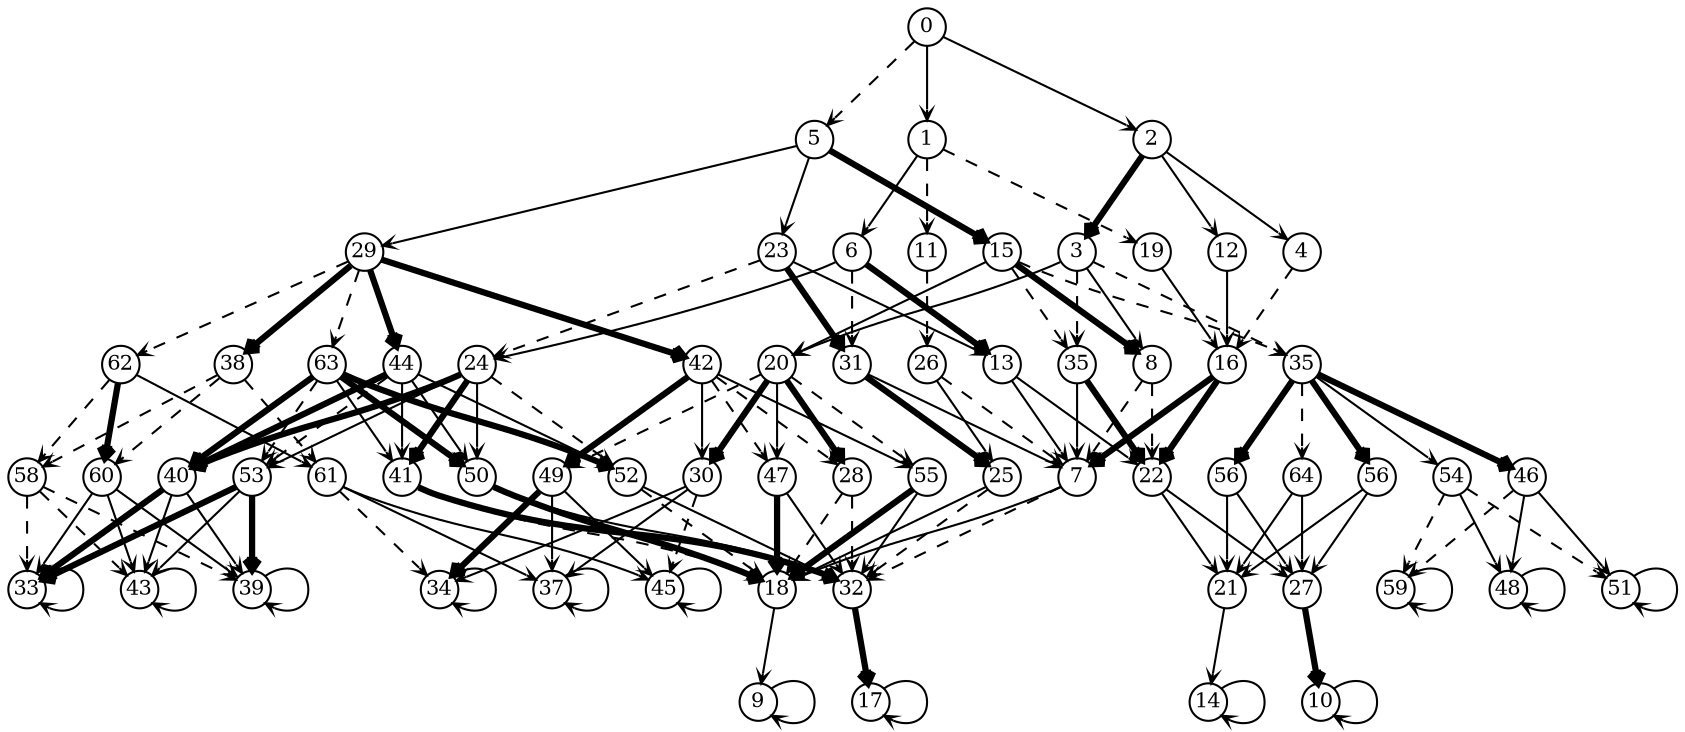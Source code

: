 digraph G {
  node [shape=circle,width=.25,height=.25,fixedsize=true,fontsize=10];
  edge [arrowhead="vee",arrowsize=.5];
  s0 [label="0"];
  s1 [label="5"];
  s2 [label="1"];
  s3 [label="2"];
  s4 [label="29"];
  s5 [label="23"];
  s6 [label="6"];
  s7 [label="11"];
  s8 [label="15"];
  s9 [label="3"];
  s10 [label="19"];
  s11 [label="12"];
  s12 [label="4"];
  s13 [label="62"];
  s14 [label="38"];
  s15 [label="63"];
  s16 [label="44"];
  s17 [label="24"];
  s18 [label="42"];
  s19 [label="20"];
  s20 [label="31"];
  s21 [label="26"];
  s22 [label="13"];
  s23 [label="35"];
  s24 [label="8"];
  s25 [label="16"];
  s26 [label="35"];
  s27 [label="60"];
  s28 [label="58"];
  s29 [label="40"];
  s30 [label="53"];
  s31 [label="61"];
  s32 [label="30"];
  s33 [label="49"];
  s34 [label="41"];
  s35 [label="50"];
  s36 [label="52"];
  s37 [label="28"];
  s38 [label="55"];
  s39 [label="47"];
  s40 [label="25"];
  s41 [label="7"];
  s42 [label="54"];
  s43 [label="46"];
  s44 [label="22"];
  s45 [label="64"];
  s46 [label="56"];
  s47 [label="56"];
  s48 [label="43"];
  s49 [label="39"];
  s50 [label="33"];
  s51 [label="45"];
  s52 [label="34"];
  s53 [label="37"];
  s54 [label="18"];
  s55 [label="32"];
  s56 [label="48"];
  s57 [label="51"];
  s58 [label="59"];
  s59 [label="21"];
  s60 [label="27"];
  s61 [label="9"];
  s62 [label="17"];
  s63 [label="14"];
  s64 [label="10"];
  s0 -> s1 [style=dashed];
  s0 -> s2 [penwidth=1];
  s0 -> s3 [penwidth=1];
  s1 -> s4 [penwidth=1];
  s1 -> s5 [penwidth=1];
  s1 -> s8 [penwidth=3];
  s2 -> s6 [penwidth=1];
  s2 -> s7 [style=dashed];
  s2 -> s10 [style=dashed];
  s3 -> s9 [penwidth=3];
  s3 -> s11 [penwidth=1];
  s3 -> s12 [penwidth=1];
  s4 -> s13 [style=dashed];
  s4 -> s14 [penwidth=3];
  s4 -> s15 [style=dashed];
  s4 -> s16 [penwidth=3];
  s4 -> s18 [penwidth=3];
  s5 -> s17 [style=dashed];
  s5 -> s20 [penwidth=3];
  s5 -> s22 [penwidth=1];
  s6 -> s17 [penwidth=1];
  s6 -> s20 [style=dashed];
  s6 -> s22 [penwidth=3];
  s7 -> s21 [style=dashed];
  s8 -> s19 [penwidth=1];
  s8 -> s23 [style=dashed];
  s8 -> s24 [penwidth=3];
  s8 -> s26 [style=dashed];
  s9 -> s19 [penwidth=1];
  s9 -> s23 [style=dashed];
  s9 -> s24 [penwidth=1];
  s9 -> s26 [style=dashed];
  s10 -> s25 [penwidth=1];
  s11 -> s25 [penwidth=1];
  s12 -> s25 [style=dashed];
  s13 -> s27 [penwidth=3];
  s13 -> s28 [style=dashed];
  s13 -> s31 [penwidth=1];
  s14 -> s27 [style=dashed];
  s14 -> s28 [style=dashed];
  s14 -> s31 [style=dashed];
  s15 -> s29 [penwidth=3];
  s15 -> s30 [style=dashed];
  s15 -> s34 [penwidth=1];
  s15 -> s35 [penwidth=3];
  s15 -> s36 [penwidth=3];
  s16 -> s29 [penwidth=3];
  s16 -> s30 [style=dashed];
  s16 -> s34 [penwidth=1];
  s16 -> s35 [penwidth=1];
  s16 -> s36 [penwidth=1];
  s17 -> s29 [penwidth=3];
  s17 -> s30 [penwidth=1];
  s17 -> s34 [penwidth=3];
  s17 -> s35 [penwidth=1];
  s17 -> s36 [style=dashed];
  s18 -> s32 [penwidth=1];
  s18 -> s33 [penwidth=3];
  s18 -> s37 [style=dashed];
  s18 -> s38 [penwidth=1];
  s18 -> s39 [style=dashed];
  s19 -> s32 [penwidth=3];
  s19 -> s33 [style=dashed];
  s19 -> s37 [penwidth=3];
  s19 -> s38 [style=dashed];
  s19 -> s39 [penwidth=1];
  s20 -> s40 [penwidth=3];
  s20 -> s41 [penwidth=1];
  s21 -> s40 [penwidth=1];
  s21 -> s41 [style=dashed];
  s22 -> s41 [penwidth=1];
  s22 -> s44 [penwidth=1];
  s23 -> s41 [penwidth=1];
  s23 -> s44 [penwidth=3];
  s24 -> s41 [style=dashed];
  s24 -> s44 [style=dashed];
  s25 -> s41 [penwidth=3];
  s25 -> s44 [penwidth=3];
  s26 -> s42 [penwidth=1];
  s26 -> s43 [penwidth=3];
  s26 -> s45 [style=dashed];
  s26 -> s46 [penwidth=3];
  s26 -> s47 [penwidth=3];
  s27 -> s48 [penwidth=1];
  s27 -> s49 [penwidth=1];
  s27 -> s50 [penwidth=1];
  s28 -> s48 [style=dashed];
  s28 -> s49 [style=dashed];
  s28 -> s50 [style=dashed];
  s29 -> s48 [penwidth=1];
  s29 -> s49 [penwidth=1];
  s29 -> s50 [penwidth=3];
  s30 -> s48 [penwidth=1];
  s30 -> s49 [penwidth=3];
  s30 -> s50 [penwidth=3];
  s31 -> s51 [penwidth=1];
  s31 -> s52 [style=dashed];
  s31 -> s53 [penwidth=1];
  s32 -> s51 [style=dashed];
  s32 -> s52 [penwidth=1];
  s32 -> s53 [penwidth=1];
  s33 -> s51 [penwidth=1];
  s33 -> s52 [penwidth=3];
  s33 -> s53 [penwidth=1];
  s34 -> s54 [style=dashed];
  s34 -> s55 [penwidth=3];
  s35 -> s54 [penwidth=3];
  s35 -> s55 [penwidth=1];
  s36 -> s54 [style=dashed];
  s36 -> s55 [penwidth=1];
  s37 -> s54 [style=dashed];
  s37 -> s55 [style=dashed];
  s38 -> s54 [penwidth=3];
  s38 -> s55 [penwidth=1];
  s39 -> s54 [penwidth=3];
  s39 -> s55 [penwidth=1];
  s40 -> s54 [penwidth=1];
  s40 -> s55 [style=dashed];
  s41 -> s54 [penwidth=1];
  s41 -> s55 [style=dashed];
  s42 -> s56 [penwidth=1];
  s42 -> s57 [style=dashed];
  s42 -> s58 [style=dashed];
  s43 -> s56 [penwidth=1];
  s43 -> s57 [penwidth=1];
  s43 -> s58 [style=dashed];
  s44 -> s59 [penwidth=1];
  s44 -> s60 [penwidth=1];
  s45 -> s59 [penwidth=1];
  s45 -> s60 [penwidth=1];
  s46 -> s59 [penwidth=1];
  s46 -> s60 [penwidth=1];
  s47 -> s59 [penwidth=1];
  s47 -> s60 [penwidth=1];
  s48 -> s48 [penwidth=1];
  s49 -> s49 [penwidth=1];
  s50 -> s50 [penwidth=1];
  s51 -> s51 [penwidth=1];
  s52 -> s52 [penwidth=1];
  s53 -> s53 [penwidth=1];
  s54 -> s61 [penwidth=1];
  s55 -> s62 [penwidth=3];
  s56 -> s56 [penwidth=1];
  s57 -> s57 [penwidth=1];
  s58 -> s58 [penwidth=1];
  s59 -> s63 [penwidth=1];
  s60 -> s64 [penwidth=3];
  s61 -> s61 [penwidth=1];
  s62 -> s62 [penwidth=1];
  s63 -> s63 [penwidth=1];
  s64 -> s64 [penwidth=1];
}

